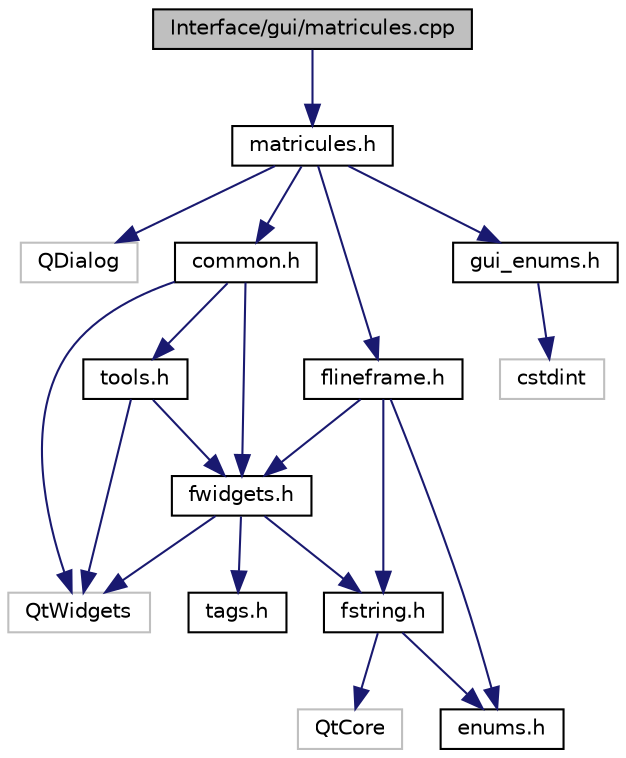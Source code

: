 digraph "Interface/gui/matricules.cpp"
{
 // INTERACTIVE_SVG=YES
  edge [fontname="Helvetica",fontsize="10",labelfontname="Helvetica",labelfontsize="10"];
  node [fontname="Helvetica",fontsize="10",shape=record];
  Node0 [label="Interface/gui/matricules.cpp",height=0.2,width=0.4,color="black", fillcolor="grey75", style="filled", fontcolor="black"];
  Node0 -> Node1 [color="midnightblue",fontsize="10",style="solid",fontname="Helvetica"];
  Node1 [label="matricules.h",height=0.2,width=0.4,color="black", fillcolor="white", style="filled",URL="$matricules_8h.html",tooltip="Code de la classe MatriculeInput, qui construit un dialogue d&#39;extraction des bulletins. "];
  Node1 -> Node2 [color="midnightblue",fontsize="10",style="solid",fontname="Helvetica"];
  Node2 [label="QDialog",height=0.2,width=0.4,color="grey75", fillcolor="white", style="filled"];
  Node1 -> Node3 [color="midnightblue",fontsize="10",style="solid",fontname="Helvetica"];
  Node3 [label="common.h",height=0.2,width=0.4,color="black", fillcolor="white", style="filled",URL="$common_8h.html",tooltip="Code de la classe common, qui regroupe des utilitaires communs à l&#39;interface graphique MainWindow..."];
  Node3 -> Node4 [color="midnightblue",fontsize="10",style="solid",fontname="Helvetica"];
  Node4 [label="QtWidgets",height=0.2,width=0.4,color="grey75", fillcolor="white", style="filled"];
  Node3 -> Node5 [color="midnightblue",fontsize="10",style="solid",fontname="Helvetica"];
  Node5 [label="fwidgets.h",height=0.2,width=0.4,color="black", fillcolor="white", style="filled",URL="$fwidgets_8h.html"];
  Node5 -> Node4 [color="midnightblue",fontsize="10",style="solid",fontname="Helvetica"];
  Node5 -> Node6 [color="midnightblue",fontsize="10",style="solid",fontname="Helvetica"];
  Node6 [label="fstring.h",height=0.2,width=0.4,color="black", fillcolor="white", style="filled",URL="$fstring_8h.html"];
  Node6 -> Node7 [color="midnightblue",fontsize="10",style="solid",fontname="Helvetica"];
  Node7 [label="QtCore",height=0.2,width=0.4,color="grey75", fillcolor="white", style="filled"];
  Node6 -> Node8 [color="midnightblue",fontsize="10",style="solid",fontname="Helvetica"];
  Node8 [label="enums.h",height=0.2,width=0.4,color="black", fillcolor="white", style="filled",URL="$enums_8h.html",tooltip="Enumérations et constantes permettant de paramétrer les fwidgets. "];
  Node5 -> Node9 [color="midnightblue",fontsize="10",style="solid",fontname="Helvetica"];
  Node9 [label="tags.h",height=0.2,width=0.4,color="black", fillcolor="white", style="filled",URL="$tags_8h.html"];
  Node3 -> Node10 [color="midnightblue",fontsize="10",style="solid",fontname="Helvetica"];
  Node10 [label="tools.h",height=0.2,width=0.4,color="black", fillcolor="white", style="filled",URL="$tools_8h.html"];
  Node10 -> Node4 [color="midnightblue",fontsize="10",style="solid",fontname="Helvetica"];
  Node10 -> Node5 [color="midnightblue",fontsize="10",style="solid",fontname="Helvetica"];
  Node1 -> Node11 [color="midnightblue",fontsize="10",style="solid",fontname="Helvetica"];
  Node11 [label="flineframe.h",height=0.2,width=0.4,color="black", fillcolor="white", style="filled",URL="$flineframe_8h.html",tooltip="Ce fichier contient la classe FLineFrame, dérivée fonctionnelle de FLineEdit. "];
  Node11 -> Node5 [color="midnightblue",fontsize="10",style="solid",fontname="Helvetica"];
  Node11 -> Node6 [color="midnightblue",fontsize="10",style="solid",fontname="Helvetica"];
  Node11 -> Node8 [color="midnightblue",fontsize="10",style="solid",fontname="Helvetica"];
  Node1 -> Node12 [color="midnightblue",fontsize="10",style="solid",fontname="Helvetica"];
  Node12 [label="gui_enums.h",height=0.2,width=0.4,color="black", fillcolor="white", style="filled",URL="$gui__enums_8h.html",tooltip="Code de constantes et de classes regroupant des constantes. "];
  Node12 -> Node13 [color="midnightblue",fontsize="10",style="solid",fontname="Helvetica"];
  Node13 [label="cstdint",height=0.2,width=0.4,color="grey75", fillcolor="white", style="filled"];
}
